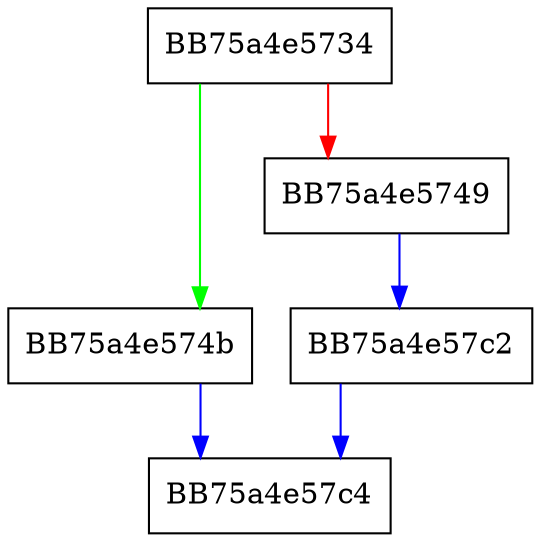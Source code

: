 digraph RollBack {
  node [shape="box"];
  graph [splines=ortho];
  BB75a4e5734 -> BB75a4e574b [color="green"];
  BB75a4e5734 -> BB75a4e5749 [color="red"];
  BB75a4e5749 -> BB75a4e57c2 [color="blue"];
  BB75a4e574b -> BB75a4e57c4 [color="blue"];
  BB75a4e57c2 -> BB75a4e57c4 [color="blue"];
}